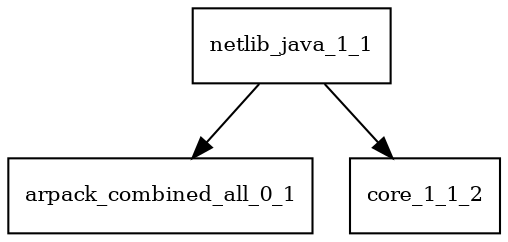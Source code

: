 digraph netlib_java_1_1_dependencies {
  node [shape = box, fontsize=10.0];
  netlib_java_1_1 -> arpack_combined_all_0_1;
  netlib_java_1_1 -> core_1_1_2;
}
